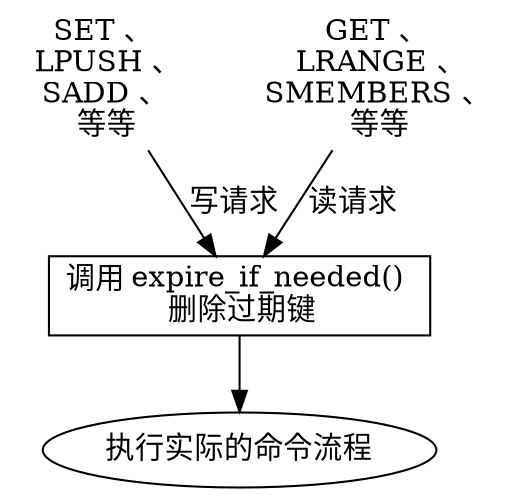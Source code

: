 digraph expire_check {
    
    write_commands [label = "SET 、\n LPUSH 、\n SADD 、 \n 等等", shape = "plaintext"];

    read_commands [label = "GET 、\n LRANGE 、\n SMEMBERS 、 \n 等等", shape = "plaintext"];

    expire_if_needed [label = "调用 expire_if_needed() \n 删除过期键", shape = box];

    process [label = "执行实际的命令流程"];

    write_commands -> expire_if_needed [label = "写请求"];

    read_commands -> expire_if_needed [label = "读请求"];

    expire_if_needed -> process;

}
